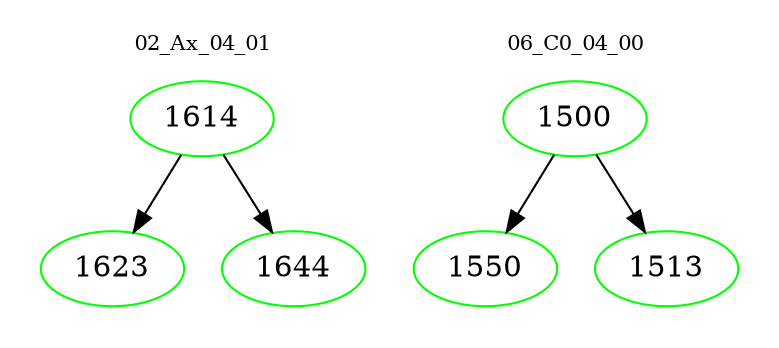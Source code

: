 digraph{
subgraph cluster_0 {
color = white
label = "02_Ax_04_01";
fontsize=10;
T0_1614 [label="1614", color="green"]
T0_1614 -> T0_1623 [color="black"]
T0_1623 [label="1623", color="green"]
T0_1614 -> T0_1644 [color="black"]
T0_1644 [label="1644", color="green"]
}
subgraph cluster_1 {
color = white
label = "06_C0_04_00";
fontsize=10;
T1_1500 [label="1500", color="green"]
T1_1500 -> T1_1550 [color="black"]
T1_1550 [label="1550", color="green"]
T1_1500 -> T1_1513 [color="black"]
T1_1513 [label="1513", color="green"]
}
}
